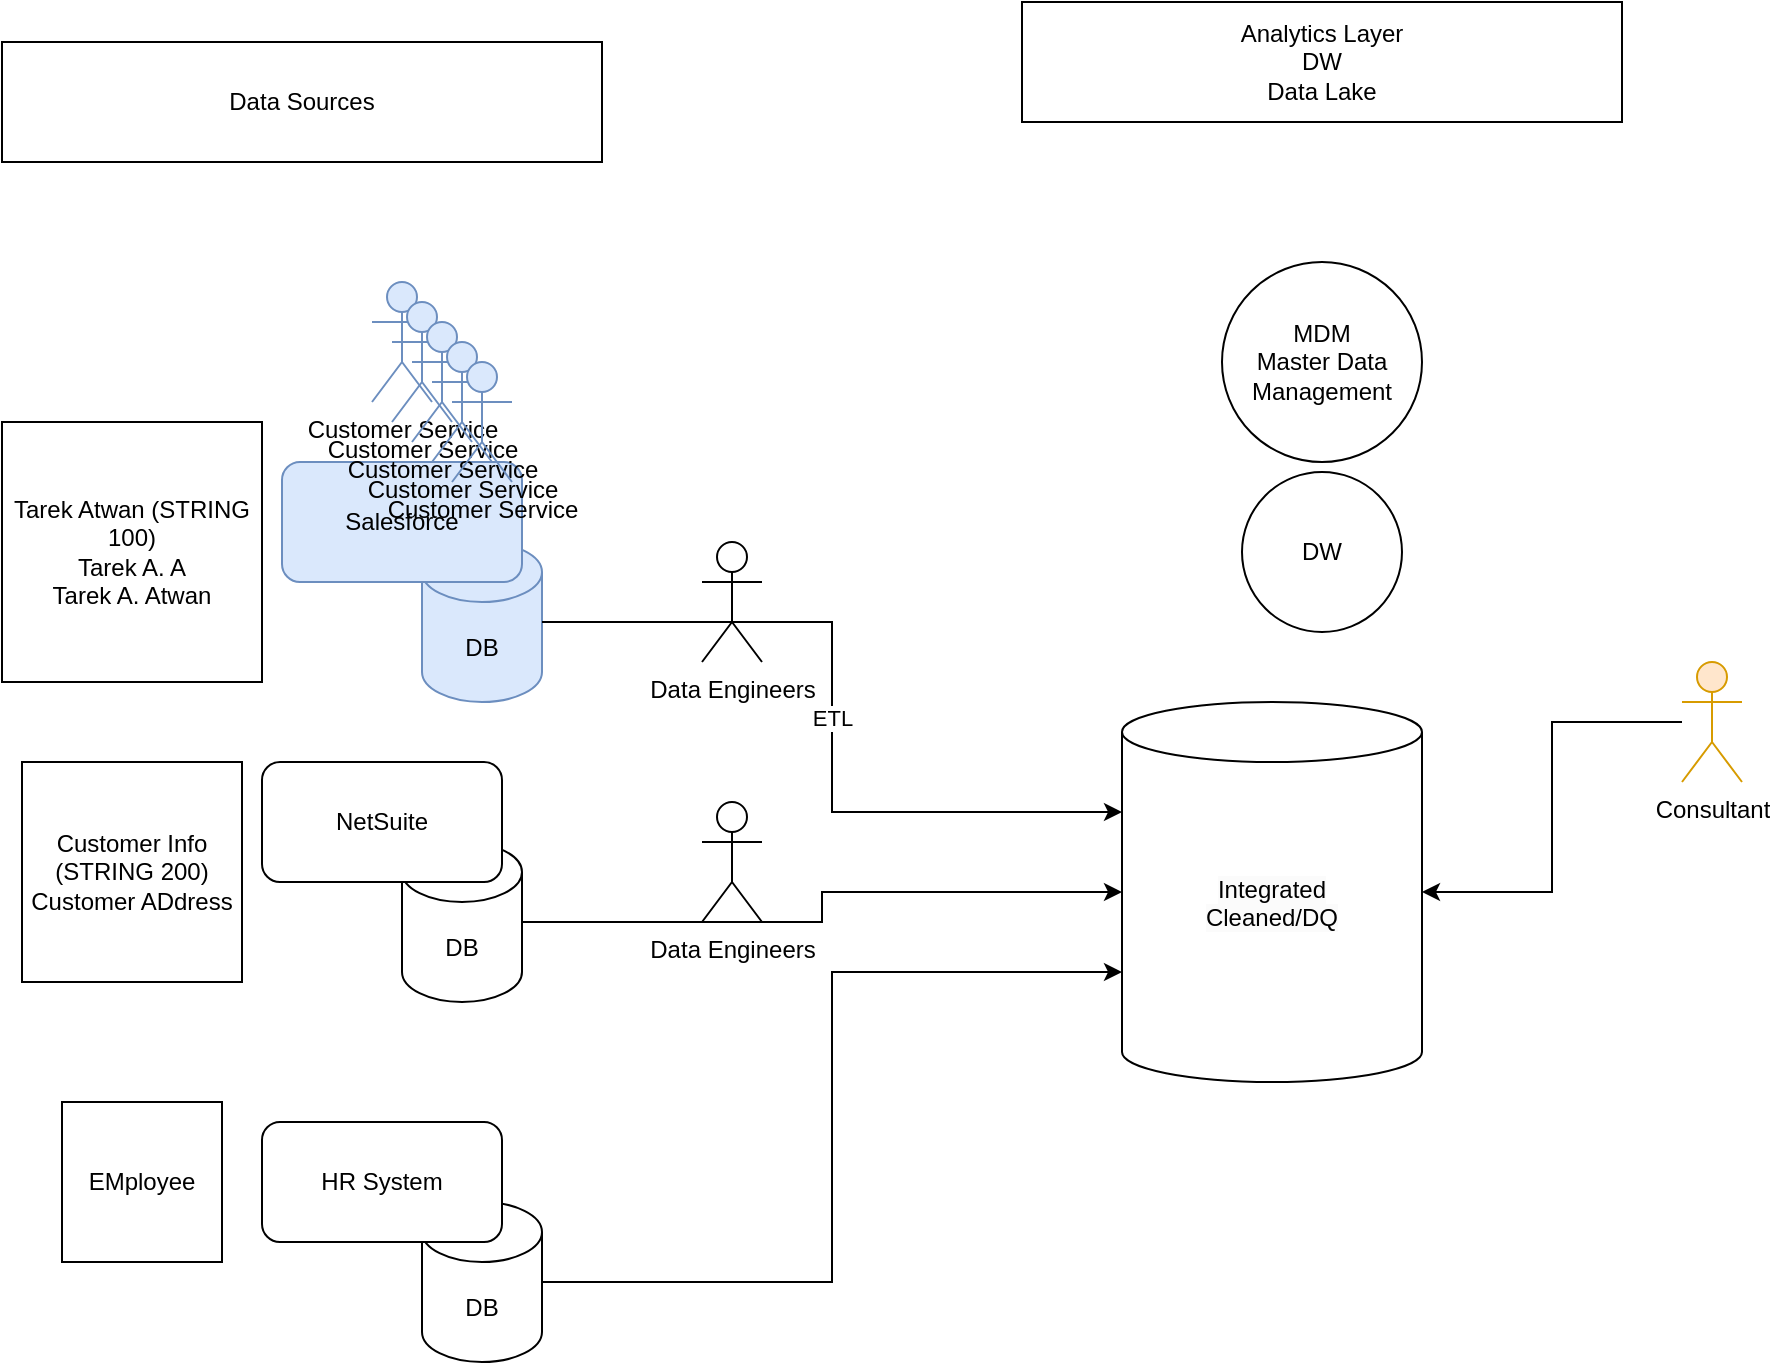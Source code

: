 <mxfile version="22.1.18" type="device">
  <diagram name="Page-1" id="wUhoOfrLZGyN6aXAbxS5">
    <mxGraphModel dx="1839" dy="1689" grid="1" gridSize="10" guides="1" tooltips="1" connect="1" arrows="1" fold="1" page="1" pageScale="1" pageWidth="850" pageHeight="1100" math="0" shadow="0">
      <root>
        <mxCell id="0" />
        <mxCell id="1" parent="0" />
        <mxCell id="pRt9LQoPD-m86j-3pA-L-1" value="DB" style="shape=cylinder3;whiteSpace=wrap;html=1;boundedLbl=1;backgroundOutline=1;size=15;fillColor=#dae8fc;strokeColor=#6c8ebf;" vertex="1" parent="1">
          <mxGeometry x="130" y="180" width="60" height="80" as="geometry" />
        </mxCell>
        <mxCell id="pRt9LQoPD-m86j-3pA-L-2" value="Salesforce" style="rounded=1;whiteSpace=wrap;html=1;fillColor=#dae8fc;strokeColor=#6c8ebf;" vertex="1" parent="1">
          <mxGeometry x="60" y="140" width="120" height="60" as="geometry" />
        </mxCell>
        <mxCell id="pRt9LQoPD-m86j-3pA-L-10" style="edgeStyle=orthogonalEdgeStyle;rounded=0;orthogonalLoop=1;jettySize=auto;html=1;" edge="1" parent="1" source="pRt9LQoPD-m86j-3pA-L-4" target="pRt9LQoPD-m86j-3pA-L-7">
          <mxGeometry relative="1" as="geometry" />
        </mxCell>
        <mxCell id="pRt9LQoPD-m86j-3pA-L-4" value="DB" style="shape=cylinder3;whiteSpace=wrap;html=1;boundedLbl=1;backgroundOutline=1;size=15;" vertex="1" parent="1">
          <mxGeometry x="120" y="330" width="60" height="80" as="geometry" />
        </mxCell>
        <mxCell id="pRt9LQoPD-m86j-3pA-L-6" value="DB" style="shape=cylinder3;whiteSpace=wrap;html=1;boundedLbl=1;backgroundOutline=1;size=15;" vertex="1" parent="1">
          <mxGeometry x="130" y="510" width="60" height="80" as="geometry" />
        </mxCell>
        <mxCell id="pRt9LQoPD-m86j-3pA-L-7" value="&lt;span style=&quot;color: rgb(0, 0, 0); font-family: Helvetica; font-size: 12px; font-style: normal; font-variant-ligatures: normal; font-variant-caps: normal; font-weight: 400; letter-spacing: normal; orphans: 2; text-align: center; text-indent: 0px; text-transform: none; widows: 2; word-spacing: 0px; -webkit-text-stroke-width: 0px; background-color: rgb(251, 251, 251); text-decoration-thickness: initial; text-decoration-style: initial; text-decoration-color: initial; float: none; display: inline !important;&quot;&gt;Integrated&lt;br&gt;Cleaned/DQ&lt;br&gt;&lt;br&gt;&lt;/span&gt;" style="shape=cylinder3;whiteSpace=wrap;html=1;boundedLbl=1;backgroundOutline=1;size=15;" vertex="1" parent="1">
          <mxGeometry x="480" y="260" width="150" height="190" as="geometry" />
        </mxCell>
        <mxCell id="pRt9LQoPD-m86j-3pA-L-9" value="ETL" style="edgeStyle=orthogonalEdgeStyle;rounded=0;orthogonalLoop=1;jettySize=auto;html=1;entryX=0;entryY=0;entryDx=0;entryDy=55;entryPerimeter=0;" edge="1" parent="1" source="pRt9LQoPD-m86j-3pA-L-1" target="pRt9LQoPD-m86j-3pA-L-7">
          <mxGeometry relative="1" as="geometry" />
        </mxCell>
        <mxCell id="pRt9LQoPD-m86j-3pA-L-11" style="edgeStyle=orthogonalEdgeStyle;rounded=0;orthogonalLoop=1;jettySize=auto;html=1;entryX=0;entryY=0;entryDx=0;entryDy=135;entryPerimeter=0;" edge="1" parent="1" source="pRt9LQoPD-m86j-3pA-L-6" target="pRt9LQoPD-m86j-3pA-L-7">
          <mxGeometry relative="1" as="geometry" />
        </mxCell>
        <mxCell id="pRt9LQoPD-m86j-3pA-L-22" style="edgeStyle=orthogonalEdgeStyle;rounded=0;orthogonalLoop=1;jettySize=auto;html=1;" edge="1" parent="1" source="pRt9LQoPD-m86j-3pA-L-12" target="pRt9LQoPD-m86j-3pA-L-7">
          <mxGeometry relative="1" as="geometry" />
        </mxCell>
        <mxCell id="pRt9LQoPD-m86j-3pA-L-12" value="Consultant" style="shape=umlActor;verticalLabelPosition=bottom;verticalAlign=top;html=1;outlineConnect=0;fillColor=#ffe6cc;strokeColor=#d79b00;" vertex="1" parent="1">
          <mxGeometry x="760" y="240" width="30" height="60" as="geometry" />
        </mxCell>
        <mxCell id="pRt9LQoPD-m86j-3pA-L-3" value="NetSuite" style="rounded=1;whiteSpace=wrap;html=1;" vertex="1" parent="1">
          <mxGeometry x="50" y="290" width="120" height="60" as="geometry" />
        </mxCell>
        <mxCell id="pRt9LQoPD-m86j-3pA-L-5" value="HR System" style="rounded=1;whiteSpace=wrap;html=1;" vertex="1" parent="1">
          <mxGeometry x="50" y="470" width="120" height="60" as="geometry" />
        </mxCell>
        <mxCell id="pRt9LQoPD-m86j-3pA-L-16" value="Tarek Atwan (STRING 100)&lt;br&gt;Tarek A. A&lt;br&gt;Tarek A. Atwan" style="whiteSpace=wrap;html=1;aspect=fixed;" vertex="1" parent="1">
          <mxGeometry x="-80" y="120" width="130" height="130" as="geometry" />
        </mxCell>
        <mxCell id="pRt9LQoPD-m86j-3pA-L-17" value="Customer Info (STRING 200)&lt;br&gt;Customer ADdress" style="whiteSpace=wrap;html=1;aspect=fixed;" vertex="1" parent="1">
          <mxGeometry x="-70" y="290" width="110" height="110" as="geometry" />
        </mxCell>
        <mxCell id="pRt9LQoPD-m86j-3pA-L-18" value="EMployee" style="whiteSpace=wrap;html=1;aspect=fixed;" vertex="1" parent="1">
          <mxGeometry x="-50" y="460" width="80" height="80" as="geometry" />
        </mxCell>
        <mxCell id="pRt9LQoPD-m86j-3pA-L-20" value="DW" style="ellipse;whiteSpace=wrap;html=1;aspect=fixed;" vertex="1" parent="1">
          <mxGeometry x="540" y="145" width="80" height="80" as="geometry" />
        </mxCell>
        <mxCell id="pRt9LQoPD-m86j-3pA-L-21" value="MDM&lt;br&gt;Master Data Management" style="ellipse;whiteSpace=wrap;html=1;aspect=fixed;" vertex="1" parent="1">
          <mxGeometry x="530" y="40" width="100" height="100" as="geometry" />
        </mxCell>
        <mxCell id="pRt9LQoPD-m86j-3pA-L-23" value="Data Engineers" style="shape=umlActor;verticalLabelPosition=bottom;verticalAlign=top;html=1;outlineConnect=0;" vertex="1" parent="1">
          <mxGeometry x="270" y="180" width="30" height="60" as="geometry" />
        </mxCell>
        <mxCell id="pRt9LQoPD-m86j-3pA-L-25" value="Data Engineers" style="shape=umlActor;verticalLabelPosition=bottom;verticalAlign=top;html=1;outlineConnect=0;" vertex="1" parent="1">
          <mxGeometry x="270" y="310" width="30" height="60" as="geometry" />
        </mxCell>
        <mxCell id="pRt9LQoPD-m86j-3pA-L-26" value="Customer Service" style="shape=umlActor;verticalLabelPosition=bottom;verticalAlign=top;html=1;outlineConnect=0;fillColor=#dae8fc;strokeColor=#6c8ebf;" vertex="1" parent="1">
          <mxGeometry x="105" y="50" width="30" height="60" as="geometry" />
        </mxCell>
        <mxCell id="pRt9LQoPD-m86j-3pA-L-27" value="Customer Service" style="shape=umlActor;verticalLabelPosition=bottom;verticalAlign=top;html=1;outlineConnect=0;fillColor=#dae8fc;strokeColor=#6c8ebf;" vertex="1" parent="1">
          <mxGeometry x="115" y="60" width="30" height="60" as="geometry" />
        </mxCell>
        <mxCell id="pRt9LQoPD-m86j-3pA-L-28" value="Customer Service" style="shape=umlActor;verticalLabelPosition=bottom;verticalAlign=top;html=1;outlineConnect=0;fillColor=#dae8fc;strokeColor=#6c8ebf;" vertex="1" parent="1">
          <mxGeometry x="125" y="70" width="30" height="60" as="geometry" />
        </mxCell>
        <mxCell id="pRt9LQoPD-m86j-3pA-L-29" value="Customer Service" style="shape=umlActor;verticalLabelPosition=bottom;verticalAlign=top;html=1;outlineConnect=0;fillColor=#dae8fc;strokeColor=#6c8ebf;" vertex="1" parent="1">
          <mxGeometry x="135" y="80" width="30" height="60" as="geometry" />
        </mxCell>
        <mxCell id="pRt9LQoPD-m86j-3pA-L-30" value="Customer Service" style="shape=umlActor;verticalLabelPosition=bottom;verticalAlign=top;html=1;outlineConnect=0;fillColor=#dae8fc;strokeColor=#6c8ebf;" vertex="1" parent="1">
          <mxGeometry x="145" y="90" width="30" height="60" as="geometry" />
        </mxCell>
        <mxCell id="pRt9LQoPD-m86j-3pA-L-33" value="Data Sources" style="rounded=0;whiteSpace=wrap;html=1;" vertex="1" parent="1">
          <mxGeometry x="-80" y="-70" width="300" height="60" as="geometry" />
        </mxCell>
        <mxCell id="pRt9LQoPD-m86j-3pA-L-34" value="Analytics Layer&lt;br&gt;DW&lt;br&gt;Data Lake" style="rounded=0;whiteSpace=wrap;html=1;" vertex="1" parent="1">
          <mxGeometry x="430" y="-90" width="300" height="60" as="geometry" />
        </mxCell>
      </root>
    </mxGraphModel>
  </diagram>
</mxfile>
